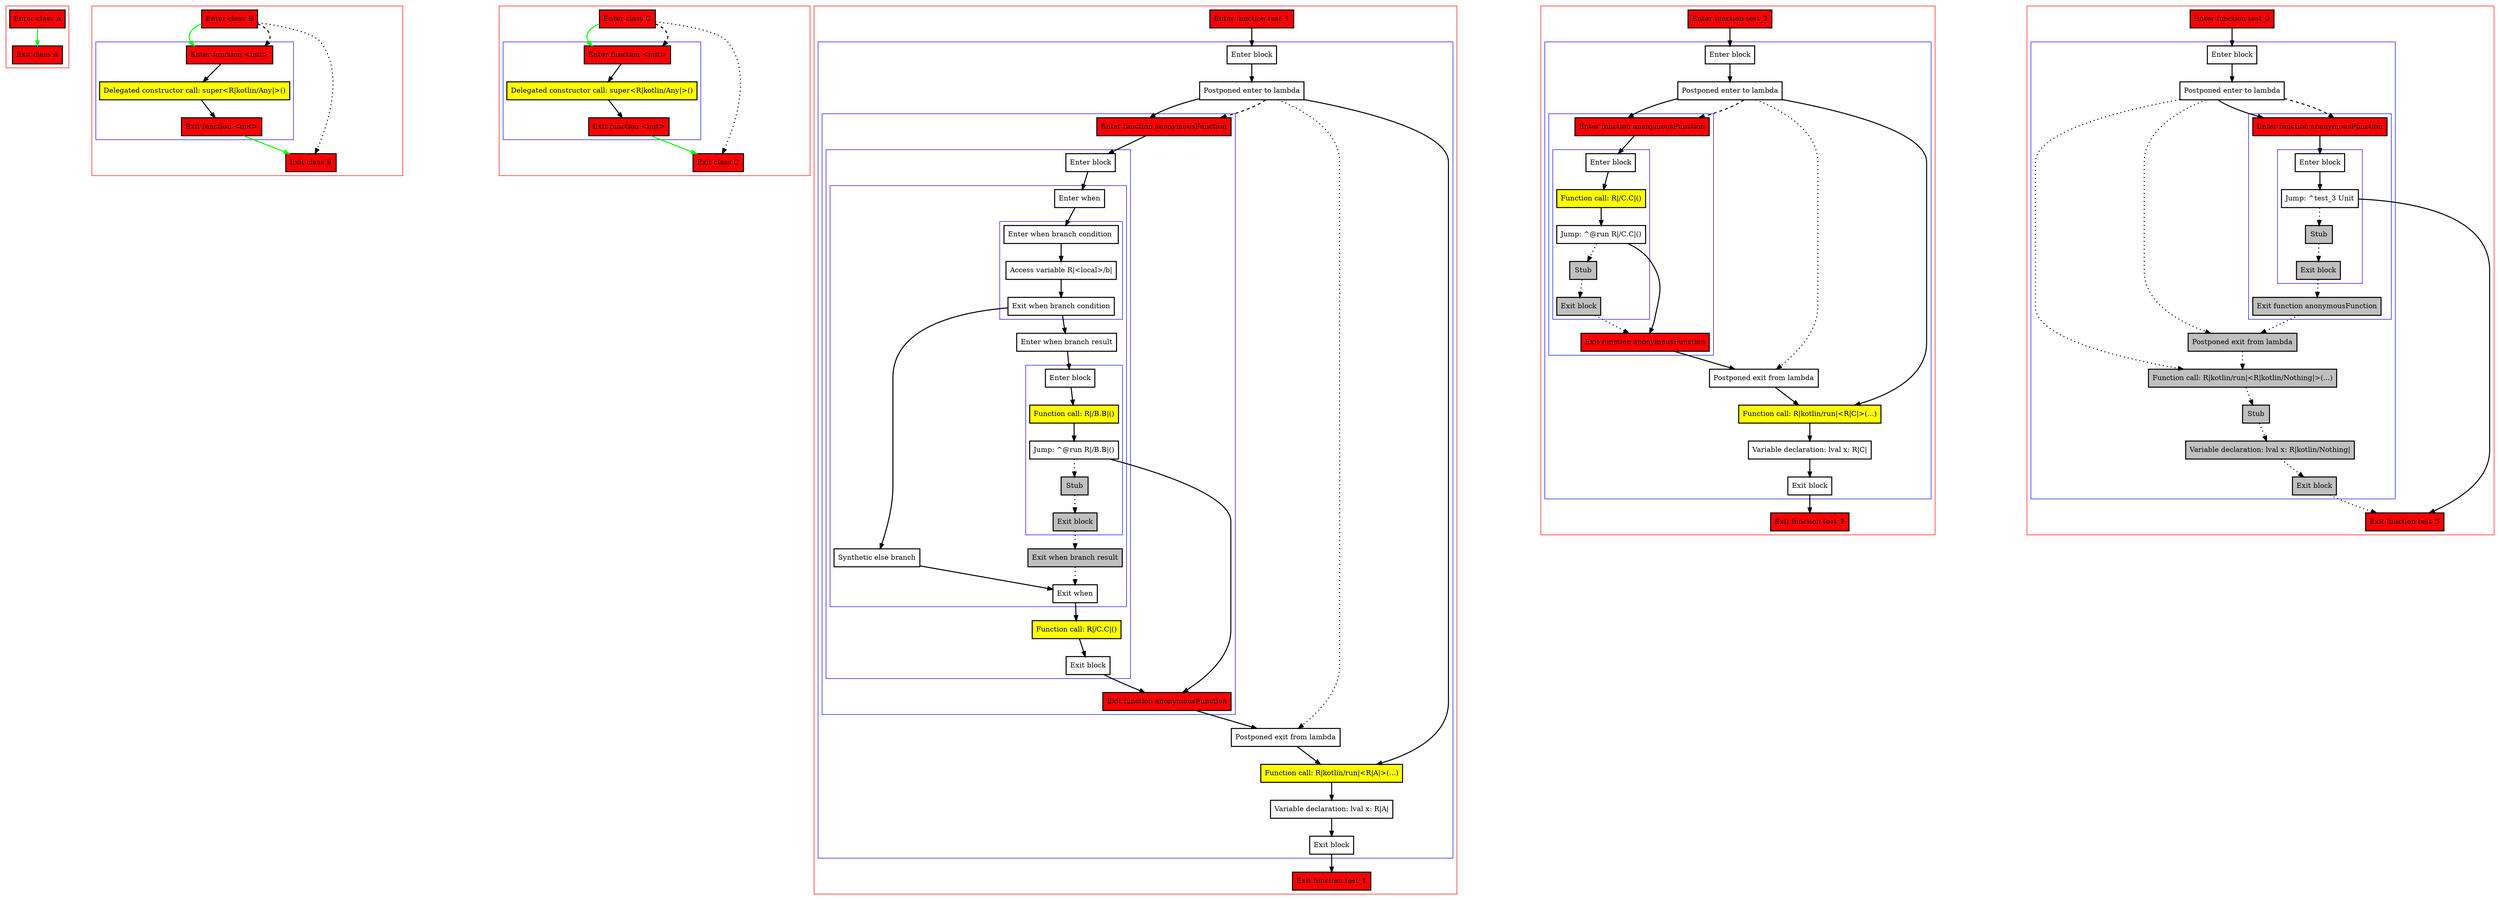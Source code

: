 digraph returnValuesFromLambda_kt {
    graph [nodesep=3]
    node [shape=box penwidth=2]
    edge [penwidth=2]

    subgraph cluster_0 {
        color=red
        0 [label="Enter class A" style="filled" fillcolor=red];
        1 [label="Exit class A" style="filled" fillcolor=red];
    }
    0 -> {1} [color=green];

    subgraph cluster_1 {
        color=red
        2 [label="Enter class B" style="filled" fillcolor=red];
        subgraph cluster_2 {
            color=blue
            3 [label="Enter function <init>" style="filled" fillcolor=red];
            4 [label="Delegated constructor call: super<R|kotlin/Any|>()" style="filled" fillcolor=yellow];
            5 [label="Exit function <init>" style="filled" fillcolor=red];
        }
        6 [label="Exit class B" style="filled" fillcolor=red];
    }
    2 -> {3} [color=green];
    2 -> {6} [style=dotted];
    2 -> {3} [style=dashed];
    3 -> {4};
    4 -> {5};
    5 -> {6} [color=green];

    subgraph cluster_3 {
        color=red
        7 [label="Enter class C" style="filled" fillcolor=red];
        subgraph cluster_4 {
            color=blue
            8 [label="Enter function <init>" style="filled" fillcolor=red];
            9 [label="Delegated constructor call: super<R|kotlin/Any|>()" style="filled" fillcolor=yellow];
            10 [label="Exit function <init>" style="filled" fillcolor=red];
        }
        11 [label="Exit class C" style="filled" fillcolor=red];
    }
    7 -> {8} [color=green];
    7 -> {11} [style=dotted];
    7 -> {8} [style=dashed];
    8 -> {9};
    9 -> {10};
    10 -> {11} [color=green];

    subgraph cluster_5 {
        color=red
        12 [label="Enter function test_1" style="filled" fillcolor=red];
        subgraph cluster_6 {
            color=blue
            13 [label="Enter block"];
            14 [label="Postponed enter to lambda"];
            subgraph cluster_7 {
                color=blue
                15 [label="Enter function anonymousFunction" style="filled" fillcolor=red];
                subgraph cluster_8 {
                    color=blue
                    16 [label="Enter block"];
                    subgraph cluster_9 {
                        color=blue
                        17 [label="Enter when"];
                        subgraph cluster_10 {
                            color=blue
                            18 [label="Enter when branch condition "];
                            19 [label="Access variable R|<local>/b|"];
                            20 [label="Exit when branch condition"];
                        }
                        21 [label="Synthetic else branch"];
                        22 [label="Enter when branch result"];
                        subgraph cluster_11 {
                            color=blue
                            23 [label="Enter block"];
                            24 [label="Function call: R|/B.B|()" style="filled" fillcolor=yellow];
                            25 [label="Jump: ^@run R|/B.B|()"];
                            26 [label="Stub" style="filled" fillcolor=gray];
                            27 [label="Exit block" style="filled" fillcolor=gray];
                        }
                        28 [label="Exit when branch result" style="filled" fillcolor=gray];
                        29 [label="Exit when"];
                    }
                    30 [label="Function call: R|/C.C|()" style="filled" fillcolor=yellow];
                    31 [label="Exit block"];
                }
                32 [label="Exit function anonymousFunction" style="filled" fillcolor=red];
            }
            33 [label="Postponed exit from lambda"];
            34 [label="Function call: R|kotlin/run|<R|A|>(...)" style="filled" fillcolor=yellow];
            35 [label="Variable declaration: lval x: R|A|"];
            36 [label="Exit block"];
        }
        37 [label="Exit function test_1" style="filled" fillcolor=red];
    }
    12 -> {13};
    13 -> {14};
    14 -> {15 34};
    14 -> {33} [style=dotted];
    14 -> {15} [style=dashed];
    15 -> {16};
    16 -> {17};
    17 -> {18};
    18 -> {19};
    19 -> {20};
    20 -> {21 22};
    21 -> {29};
    22 -> {23};
    23 -> {24};
    24 -> {25};
    25 -> {32};
    25 -> {26} [style=dotted];
    26 -> {27} [style=dotted];
    27 -> {28} [style=dotted];
    28 -> {29} [style=dotted];
    29 -> {30};
    30 -> {31};
    31 -> {32};
    32 -> {33};
    33 -> {34};
    34 -> {35};
    35 -> {36};
    36 -> {37};

    subgraph cluster_12 {
        color=red
        38 [label="Enter function test_2" style="filled" fillcolor=red];
        subgraph cluster_13 {
            color=blue
            39 [label="Enter block"];
            40 [label="Postponed enter to lambda"];
            subgraph cluster_14 {
                color=blue
                41 [label="Enter function anonymousFunction" style="filled" fillcolor=red];
                subgraph cluster_15 {
                    color=blue
                    42 [label="Enter block"];
                    43 [label="Function call: R|/C.C|()" style="filled" fillcolor=yellow];
                    44 [label="Jump: ^@run R|/C.C|()"];
                    45 [label="Stub" style="filled" fillcolor=gray];
                    46 [label="Exit block" style="filled" fillcolor=gray];
                }
                47 [label="Exit function anonymousFunction" style="filled" fillcolor=red];
            }
            48 [label="Postponed exit from lambda"];
            49 [label="Function call: R|kotlin/run|<R|C|>(...)" style="filled" fillcolor=yellow];
            50 [label="Variable declaration: lval x: R|C|"];
            51 [label="Exit block"];
        }
        52 [label="Exit function test_2" style="filled" fillcolor=red];
    }
    38 -> {39};
    39 -> {40};
    40 -> {41 49};
    40 -> {48} [style=dotted];
    40 -> {41} [style=dashed];
    41 -> {42};
    42 -> {43};
    43 -> {44};
    44 -> {47};
    44 -> {45} [style=dotted];
    45 -> {46} [style=dotted];
    46 -> {47} [style=dotted];
    47 -> {48};
    48 -> {49};
    49 -> {50};
    50 -> {51};
    51 -> {52};

    subgraph cluster_16 {
        color=red
        53 [label="Enter function test_3" style="filled" fillcolor=red];
        subgraph cluster_17 {
            color=blue
            54 [label="Enter block"];
            55 [label="Postponed enter to lambda"];
            subgraph cluster_18 {
                color=blue
                56 [label="Enter function anonymousFunction" style="filled" fillcolor=red];
                subgraph cluster_19 {
                    color=blue
                    57 [label="Enter block"];
                    58 [label="Jump: ^test_3 Unit"];
                    59 [label="Stub" style="filled" fillcolor=gray];
                    60 [label="Exit block" style="filled" fillcolor=gray];
                }
                61 [label="Exit function anonymousFunction" style="filled" fillcolor=gray];
            }
            62 [label="Postponed exit from lambda" style="filled" fillcolor=gray];
            63 [label="Function call: R|kotlin/run|<R|kotlin/Nothing|>(...)" style="filled" fillcolor=gray];
            64 [label="Stub" style="filled" fillcolor=gray];
            65 [label="Variable declaration: lval x: R|kotlin/Nothing|" style="filled" fillcolor=gray];
            66 [label="Exit block" style="filled" fillcolor=gray];
        }
        67 [label="Exit function test_3" style="filled" fillcolor=red];
    }
    53 -> {54};
    54 -> {55};
    55 -> {56};
    55 -> {62 63} [style=dotted];
    55 -> {56} [style=dashed];
    56 -> {57};
    57 -> {58};
    58 -> {67};
    58 -> {59} [style=dotted];
    59 -> {60} [style=dotted];
    60 -> {61} [style=dotted];
    61 -> {62} [style=dotted];
    62 -> {63} [style=dotted];
    63 -> {64} [style=dotted];
    64 -> {65} [style=dotted];
    65 -> {66} [style=dotted];
    66 -> {67} [style=dotted];

}
